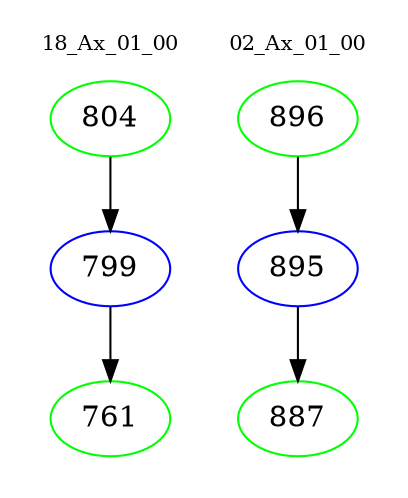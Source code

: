 digraph{
subgraph cluster_0 {
color = white
label = "18_Ax_01_00";
fontsize=10;
T0_804 [label="804", color="green"]
T0_804 -> T0_799 [color="black"]
T0_799 [label="799", color="blue"]
T0_799 -> T0_761 [color="black"]
T0_761 [label="761", color="green"]
}
subgraph cluster_1 {
color = white
label = "02_Ax_01_00";
fontsize=10;
T1_896 [label="896", color="green"]
T1_896 -> T1_895 [color="black"]
T1_895 [label="895", color="blue"]
T1_895 -> T1_887 [color="black"]
T1_887 [label="887", color="green"]
}
}
